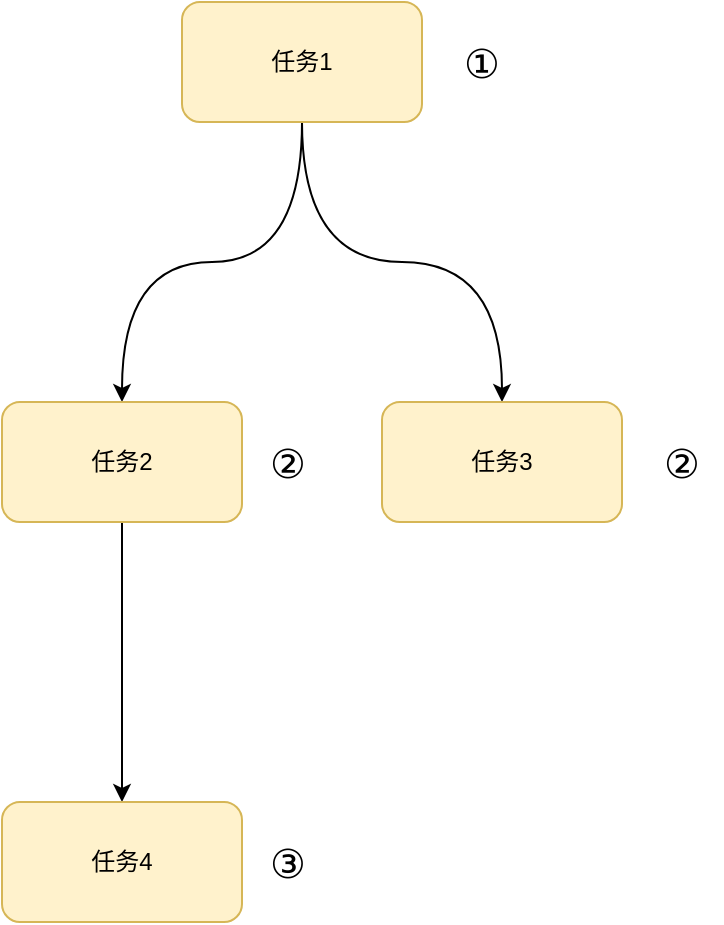 <mxfile version="12.2.2" type="device" pages="1"><diagram id="rZUOlSnhcypyUp5Vnf3-" name="Page-1"><mxGraphModel dx="1072" dy="792" grid="1" gridSize="10" guides="1" tooltips="1" connect="1" arrows="1" fold="1" page="1" pageScale="1" pageWidth="827" pageHeight="1169" math="0" shadow="0"><root><mxCell id="0"/><mxCell id="1" parent="0"/><mxCell id="VHPR7TS1JIqua3rFe9o1-3" value="" style="edgeStyle=orthogonalEdgeStyle;rounded=0;orthogonalLoop=1;jettySize=auto;html=1;curved=1;" edge="1" parent="1" source="VHPR7TS1JIqua3rFe9o1-1" target="VHPR7TS1JIqua3rFe9o1-2"><mxGeometry relative="1" as="geometry"/></mxCell><mxCell id="VHPR7TS1JIqua3rFe9o1-8" value="" style="edgeStyle=orthogonalEdgeStyle;rounded=0;orthogonalLoop=1;jettySize=auto;html=1;curved=1;" edge="1" parent="1" source="VHPR7TS1JIqua3rFe9o1-1" target="VHPR7TS1JIqua3rFe9o1-7"><mxGeometry relative="1" as="geometry"/></mxCell><mxCell id="VHPR7TS1JIqua3rFe9o1-1" value="任务1" style="rounded=1;whiteSpace=wrap;html=1;fillColor=#fff2cc;strokeColor=#d6b656;" vertex="1" parent="1"><mxGeometry x="340" y="70" width="120" height="60" as="geometry"/></mxCell><mxCell id="VHPR7TS1JIqua3rFe9o1-7" value="任务3" style="rounded=1;whiteSpace=wrap;html=1;fillColor=#fff2cc;strokeColor=#d6b656;" vertex="1" parent="1"><mxGeometry x="440" y="270" width="120" height="60" as="geometry"/></mxCell><mxCell id="VHPR7TS1JIqua3rFe9o1-5" value="" style="edgeStyle=orthogonalEdgeStyle;rounded=0;orthogonalLoop=1;jettySize=auto;html=1;curved=1;" edge="1" parent="1" source="VHPR7TS1JIqua3rFe9o1-2" target="VHPR7TS1JIqua3rFe9o1-4"><mxGeometry relative="1" as="geometry"/></mxCell><mxCell id="VHPR7TS1JIqua3rFe9o1-2" value="任务2" style="rounded=1;whiteSpace=wrap;html=1;fillColor=#fff2cc;strokeColor=#d6b656;" vertex="1" parent="1"><mxGeometry x="250" y="270" width="120" height="60" as="geometry"/></mxCell><mxCell id="VHPR7TS1JIqua3rFe9o1-4" value="任务4" style="rounded=1;whiteSpace=wrap;html=1;fillColor=#fff2cc;strokeColor=#d6b656;" vertex="1" parent="1"><mxGeometry x="250" y="470" width="120" height="60" as="geometry"/></mxCell><mxCell id="VHPR7TS1JIqua3rFe9o1-9" value="&lt;font style=&quot;font-size: 20px&quot;&gt;①&lt;/font&gt;" style="text;html=1;strokeColor=none;fillColor=none;align=center;verticalAlign=middle;whiteSpace=wrap;rounded=0;" vertex="1" parent="1"><mxGeometry x="470" y="90" width="40" height="20" as="geometry"/></mxCell><mxCell id="VHPR7TS1JIqua3rFe9o1-10" value="&lt;span style=&quot;font-size: 20px&quot;&gt;③&lt;/span&gt;" style="text;html=1;strokeColor=none;fillColor=none;align=center;verticalAlign=middle;whiteSpace=wrap;rounded=0;" vertex="1" parent="1"><mxGeometry x="373" y="490" width="40" height="20" as="geometry"/></mxCell><mxCell id="VHPR7TS1JIqua3rFe9o1-11" value="&lt;span style=&quot;font-size: 20px&quot;&gt;②&lt;/span&gt;" style="text;html=1;strokeColor=none;fillColor=none;align=center;verticalAlign=middle;whiteSpace=wrap;rounded=0;" vertex="1" parent="1"><mxGeometry x="373" y="290" width="40" height="20" as="geometry"/></mxCell><mxCell id="VHPR7TS1JIqua3rFe9o1-12" value="&lt;span style=&quot;font-size: 20px&quot;&gt;②&lt;/span&gt;" style="text;html=1;strokeColor=none;fillColor=none;align=center;verticalAlign=middle;whiteSpace=wrap;rounded=0;" vertex="1" parent="1"><mxGeometry x="570" y="290" width="40" height="20" as="geometry"/></mxCell></root></mxGraphModel></diagram></mxfile>